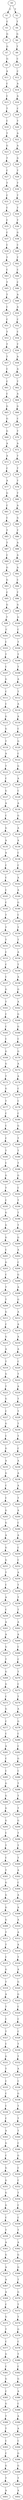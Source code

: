 strict digraph  {
	S0 -> S1 [ label = C ];
	S0 -> S2 [ label = T ];
	S1 -> S3 [ label = C ];
	S2 -> S4 [ label = T ];
	S3 -> S5 [ label = G ];
	S4 -> S6 [ label = G ];
	S5 -> S7 [ label = G ];
	S6 -> S8 [ label = T ];
	S7 -> S9 [ label = G ];
	S8 -> S10 [ label = C ];
	S9 -> S11 [ label = A ];
	S10 -> S12 [ label = C ];
	S11 -> S13 [ label = C ];
	S12 -> S14 [ label = A ];
	S13 -> S15 [ label = C ];
	S14 -> S16 [ label = A ];
	S15 -> S17 [ label = T ];
	S16 -> S18 [ label = C ];
	S17 -> S19 [ label = C ];
	S18 -> S20 [ label = T ];
	S19 -> S21 [ label = T ];
	S20 -> S22 [ label = A ];
	S21 -> S23 [ label = G ];
	S22 -> S24 [ label = A ];
	S23 -> S25 [ label = T ];
	S24 -> S26 [ label = G ];
	S25 -> S27 [ label = C ];
	S26 -> S28 [ label = T ];
	S27 -> S29 [ label = T ];
	S28 -> S30 [ label = T ];
	S29 -> S31 [ label = C ];
	S30 -> S32 [ label = T ];
	S31 -> S33 [ label = C ];
	S32 -> S34 [ label = T ];
	S33 -> S35 [ label = C ];
	S34 -> S36 [ label = T ];
	S35 -> S37 [ label = C ];
	S36 -> S38 [ label = G ];
	S37 -> S39 [ label = C ];
	S38 -> S40 [ label = C ];
	S39 -> S41 [ label = T ];
	S40 -> S42 [ label = T ];
	S41 -> S43 [ label = C ];
	S42 -> S44 [ label = C ];
	S43 -> S45 [ label = T ];
	S44 -> S46 [ label = C ];
	S45 -> S47 [ label = T ];
	S46 -> S48 [ label = A ];
	S47 -> S49 [ label = C ];
	S48 -> S50 [ label = A ];
	S49 -> S51 [ label = C ];
	S50 -> S52 [ label = C ];
	S51 -> S53 [ label = T ];
	S52 -> S54 [ label = C ];
	S53 -> S55 [ label = T ];
	S54 -> S56 [ label = T ];
	S55 -> S57 [ label = T ];
	S56 -> S58 [ label = A ];
	S57 -> S59 [ label = C ];
	S58 -> S60 [ label = A ];
	S59 -> S61 [ label = C ];
	S60 -> S62 [ label = T ];
	S61 -> S63 [ label = C ];
	S62 -> S64 [ label = A ];
	S63 -> S65 [ label = G ];
	S64 -> S66 [ label = G ];
	S65 -> S67 [ label = G ];
	S66 -> S68 [ label = C ];
	S67 -> S69 [ label = G ];
	S68 -> S70 [ label = T ];
	S69 -> S71 [ label = A ];
	S70 -> S72 [ label = A ];
	S71 -> S73 [ label = A ];
	S72 -> S74 [ label = T ];
	S73 -> S75 [ label = C ];
	S74 -> S76 [ label = T ];
	S75 -> S77 [ label = A ];
	S76 -> S78 [ label = T ];
	S77 -> S79 [ label = G ];
	S78 -> S80 [ label = T ];
	S79 -> S81 [ label = C ];
	S80 -> S82 [ label = A ];
	S81 -> S83 [ label = C ];
	S82 -> S84 [ label = G ];
	S83 -> S85 [ label = T ];
	S84 -> S86 [ label = T ];
	S85 -> S87 [ label = T ];
	S86 -> S88 [ label = A ];
	S87 -> S89 [ label = C ];
	S88 -> S90 [ label = A ];
	S89 -> S91 [ label = G ];
	S90 -> S92 [ label = A ];
	S91 -> S93 [ label = G ];
	S92 -> S94 [ label = C ];
	S93 -> S95 [ label = C ];
	S94 -> S96 [ label = T ];
	S95 -> S97 [ label = G ];
	S96 -> S98 [ label = G ];
	S97 -> S99 [ label = T ];
	S98 -> S100 [ label = G ];
	S99 -> S101 [ label = C ];
	S100 -> S102 [ label = C ];
	S101 -> S103 [ label = C ];
	S102 -> S104 [ label = T ];
	S103 -> S105 [ label = T ];
	S104 -> S106 [ label = T ];
	S105 -> S107 [ label = C ];
	S106 -> S108 [ label = T ];
	S107 -> S109 [ label = G ];
	S108 -> S110 [ label = A ];
	S109 -> S111 [ label = C ];
	S110 -> S112 [ label = T ];
	S111 -> S113 [ label = C ];
	S112 -> S114 [ label = A ];
	S113 -> S115 [ label = G ];
	S114 -> S116 [ label = A ];
	S115 -> S117 [ label = G ];
	S116 -> S118 [ label = C ];
	S117 -> S119 [ label = T ];
	S118 -> S120 [ label = G ];
	S119 -> S121 [ label = A ];
	S120 -> S122 [ label = C ];
	S121 -> S123 [ label = T ];
	S122 -> S124 [ label = G ];
	S123 -> S125 [ label = C ];
	S124 -> S126 [ label = A ];
	S125 -> S127 [ label = G ];
	S126 -> S128 [ label = C ];
	S127 -> S129 [ label = A ];
	S128 -> S130 [ label = A ];
	S129 -> S131 [ label = C ];
	S130 -> S132 [ label = G ];
	S131 -> S133 [ label = G ];
	S132 -> S134 [ label = A ];
	S133 -> S135 [ label = A ];
	S134 -> S136 [ label = A ];
	S135 -> S137 [ label = A ];
	S136 -> S138 [ label = C ];
	S137 -> S139 [ label = C ];
	S138 -> S140 [ label = C ];
	S139 -> S141 [ label = C ];
	S140 -> S142 [ label = A ];
	S141 -> S143 [ label = C ];
	S142 -> S144 [ label = A ];
	S143 -> S145 [ label = C ];
	S144 -> S146 [ label = G ];
	S145 -> S147 [ label = T ];
	S146 -> S148 [ label = C ];
	S147 -> S149 [ label = T ];
	S148 -> S150 [ label = T ];
	S149 -> S151 [ label = T ];
	S150 -> S152 [ label = T ];
	S151 -> S153 [ label = C ];
	S152 -> S154 [ label = A ];
	S153 -> S155 [ label = C ];
	S154 -> S156 [ label = T ];
	S155 -> S157 [ label = C ];
	S156 -> S158 [ label = A ];
	S157 -> S159 [ label = G ];
	S158 -> S160 [ label = G ];
	S159 -> S161 [ label = T ];
	S160 -> S162 [ label = A ];
	S161 -> S163 [ label = C ];
	S162 -> S164 [ label = G ];
	S163 -> S165 [ label = C ];
	S164 -> S166 [ label = G ];
	S165 -> S167 [ label = C ];
	S166 -> S168 [ label = C ];
	S167 -> S169 [ label = G ];
	S168 -> S170 [ label = G ];
	S169 -> S171 [ label = G ];
	S170 -> S172 [ label = A ];
	S171 -> S173 [ label = T ];
	S172 -> S174 [ label = A ];
	S173 -> S175 [ label = G ];
	S174 -> S176 [ label = C ];
	S175 -> S177 [ label = T ];
	S176 -> S178 [ label = C ];
	S177 -> S179 [ label = C ];
	S178 -> S180 [ label = C ];
	S179 -> S181 [ label = C ];
	S180 -> S182 [ label = G ];
	S181 -> S183 [ label = C ];
	S182 -> S184 [ label = T ];
	S183 -> S185 [ label = T ];
	S184 -> S186 [ label = T ];
	S185 -> S187 [ label = C ];
	S186 -> S188 [ label = T ];
	S187 -> S189 [ label = G ];
	S188 -> S190 [ label = G ];
	S189 -> S191 [ label = T ];
	S190 -> S192 [ label = C ];
	S191 -> S193 [ label = C ];
	S192 -> S194 [ label = T ];
	S193 -> S195 [ label = G ];
	S194 -> S196 [ label = T ];
	S195 -> S197 [ label = G ];
	S196 -> S198 [ label = T ];
	S197 -> S199 [ label = G ];
	S198 -> S200 [ label = G ];
	S199 -> S201 [ label = C ];
	S200 -> S202 [ label = A ];
	S201 -> S203 [ label = G ];
	S202 -> S204 [ label = C ];
	S203 -> S205 [ label = C ];
	S204 -> S206 [ label = G ];
	S205 -> S207 [ label = T ];
	S206 -> S208 [ label = A ];
	S207 -> S209 [ label = T ];
	S208 -> S210 [ label = G ];
	S209 -> S211 [ label = G ];
	S210 -> S212 [ label = A ];
	S211 -> S213 [ label = C ];
	S212 -> S214 [ label = A ];
	S213 -> S215 [ label = G ];
	S214 -> S216 [ label = A ];
	S215 -> S217 [ label = A ];
	S216 -> S218 [ label = A ];
	S217 -> S219 [ label = T ];
	S218 -> S220 [ label = C ];
	S219 -> S221 [ label = G ];
	S220 -> S222 [ label = T ];
	S221 -> S223 [ label = T ];
	S222 -> S224 [ label = A ];
	S223 -> S225 [ label = G ];
	S224 -> S226 [ label = T ];
	S225 -> S227 [ label = C ];
	S226 -> S228 [ label = T ];
	S227 -> S229 [ label = G ];
	S228 -> S230 [ label = T ];
	S229 -> S231 [ label = C ];
	S230 -> S232 [ label = T ];
	S231 -> S233 [ label = G ];
	S232 -> S234 [ label = C ];
	S233 -> S235 [ label = A ];
	S234 -> S236 [ label = A ];
	S235 -> S237 [ label = G ];
	S236 -> S238 [ label = A ];
	S237 -> S239 [ label = C ];
	S238 -> S240 [ label = A ];
	S239 -> S241 [ label = C ];
	S240 -> S242 [ label = T ];
	S241 -> S243 [ label = G ];
	S242 -> S244 [ label = A ];
	S243 -> S245 [ label = G ];
	S244 -> S246 [ label = C ];
	S245 -> S247 [ label = A ];
	S246 -> S248 [ label = A ];
	S247 -> S249 [ label = G ];
	S248 -> S250 [ label = C ];
	S249 -> S251 [ label = G ];
	S250 -> S252 [ label = C ];
	S251 -> S253 [ label = T ];
	S252 -> S254 [ label = A ];
	S253 -> S255 [ label = C ];
	S254 -> S256 [ label = T ];
	S255 -> S257 [ label = A ];
	S256 -> S258 [ label = T ];
	S257 -> S259 [ label = C ];
	S258 -> S260 [ label = T ];
	S259 -> S261 [ label = A ];
	S260 -> S262 [ label = A ];
	S261 -> S263 [ label = A ];
	S262 -> S264 [ label = A ];
	S263 -> S265 [ label = G ];
	S264 -> S266 [ label = C ];
	S265 -> S267 [ label = T ];
	S266 -> S268 [ label = C ];
	S267 -> S269 [ label = G ];
	S268 -> S270 [ label = T ];
	S269 -> S271 [ label = G ];
	S270 -> S272 [ label = C ];
	S271 -> S273 [ label = C ];
	S272 -> S274 [ label = T ];
	S273 -> S275 [ label = G ];
	S274 -> S276 [ label = A ];
	S275 -> S277 [ label = C ];
	S276 -> S278 [ label = G ];
	S277 -> S279 [ label = C ];
	S278 -> S280 [ label = C ];
	S279 -> S281 [ label = A ];
	S280 -> S282 [ label = C ];
	S281 -> S283 [ label = C ];
	S282 -> S284 [ label = G ];
	S283 -> S285 [ label = C ];
	S284 -> S286 [ label = C ];
	S285 -> S287 [ label = G ];
	S286 -> S288 [ label = T ];
	S287 -> S289 [ label = G ];
	S288 -> S290 [ label = T ];
	S289 -> S291 [ label = G ];
	S290 -> S292 [ label = T ];
	S291 -> S293 [ label = G ];
	S292 -> S294 [ label = G ];
	S293 -> S295 [ label = C ];
	S294 -> S296 [ label = T ];
	S295 -> S297 [ label = T ];
	S296 -> S298 [ label = T ];
	S297 -> S299 [ label = C ];
	S298 -> S300 [ label = T ];
	S299 -> S301 [ label = T ];
	S300 -> S302 [ label = A ];
	S301 -> S303 [ label = G ];
	S302 -> S304 [ label = C ];
	S303 -> S305 [ label = G ];
	S304 -> S306 [ label = A ];
	S305 -> S307 [ label = G ];
	S306 -> S308 [ label = A ];
	S307 -> S309 [ label = G ];
	S308 -> S310 [ label = A ];
	S309 -> S311 [ label = T ];
	S310 -> S312 [ label = A ];
	S311 -> S313 [ label = T ];
	S312 -> S314 [ label = A ];
	S313 -> S315 [ label = C ];
	S314 -> S316 [ label = T ];
	S315 -> S317 [ label = G ];
	S316 -> S318 [ label = A ];
	S317 -> S319 [ label = T ];
	S318 -> S320 [ label = G ];
	S319 -> S321 [ label = A ];
	S320 -> S322 [ label = G ];
	S321 -> S323 [ label = T ];
	S322 -> S324 [ label = C ];
	S323 -> S325 [ label = C ];
	S324 -> S326 [ label = C ];
	S325 -> S327 [ label = T ];
	S326 -> S328 [ label = C ];
	S327 -> S329 [ label = C ];
	S328 -> S330 [ label = T ];
	S329 -> S331 [ label = G ];
	S330 -> S332 [ label = T ];
	S331 -> S333 [ label = T ];
	S332 -> S334 [ label = A ];
	S333 -> S335 [ label = C ];
	S334 -> S336 [ label = C ];
	S335 -> S337 [ label = C ];
	S336 -> S338 [ label = G ];
	S337 -> S339 [ label = C ];
	S338 -> S340 [ label = T ];
	S339 -> S341 [ label = C ];
	S340 -> S342 [ label = T ];
	S341 -> S343 [ label = A ];
	S342 -> S344 [ label = T ];
	S343 -> S345 [ label = G ];
	S344 -> S346 [ label = C ];
	S345 -> S347 [ label = C ];
	S346 -> S348 [ label = G ];
	S347 -> S349 [ label = G ];
	S348 -> S350 [ label = C ];
	S349 -> S351 [ label = G ];
	S350 -> S352 [ label = C ];
	S351 -> S353 [ label = G ];
	S352 -> S354 [ label = T ];
	S353 -> S355 [ label = G ];
	S354 -> S356 [ label = C ];
	S355 -> S357 [ label = C ];
	S356 -> S358 [ label = C ];
	S357 -> S359 [ label = T ];
	S358 -> S360 [ label = T ];
	S359 -> S361 [ label = A ];
	S360 -> S362 [ label = A ];
	S361 -> S363 [ label = G ];
	S362 -> S364 [ label = G ];
	S363 -> S365 [ label = A ];
	S364 -> S366 [ label = G ];
	S365 -> S367 [ label = A ];
	S366 -> S368 [ label = T ];
	S367 -> S369 [ label = A ];
	S368 -> S370 [ label = G ];
	S369 -> S371 [ label = C ];
	S370 -> S372 [ label = T ];
	S371 -> S373 [ label = G ];
	S372 -> S374 [ label = T ];
	S373 -> S375 [ label = T ];
	S374 -> S376 [ label = G ];
	S375 -> S377 [ label = C ];
	S376 -> S378 [ label = C ];
	S377 -> S379 [ label = G ];
	S378 -> S380 [ label = T ];
	S379 -> S381 [ label = C ];
	S380 -> S382 [ label = C ];
	S381 -> S383 [ label = G ];
	S382 -> S384 [ label = G ];
	S383 -> S385 [ label = C ];
	S384 -> S386 [ label = A ];
	S385 -> S387 [ label = G ];
	S386 -> S388 [ label = C ];
	S387 -> S389 [ label = T ];
	S388 -> S390 [ label = A ];
	S389 -> S391 [ label = T ];
	S390 -> S392 [ label = A ];
	S391 -> S393 [ label = C ];
	S392 -> S394 [ label = C ];
	S393 -> S395 [ label = C ];
	S394 -> S396 [ label = G ];
	S395 -> S397 [ label = G ];
	S396 -> S398 [ label = G ];
	S397 -> S399 [ label = T ];
	S398 -> S400 [ label = T ];
	S399 -> S401 [ label = A ];
	S400 -> S402 [ label = A ];
}

